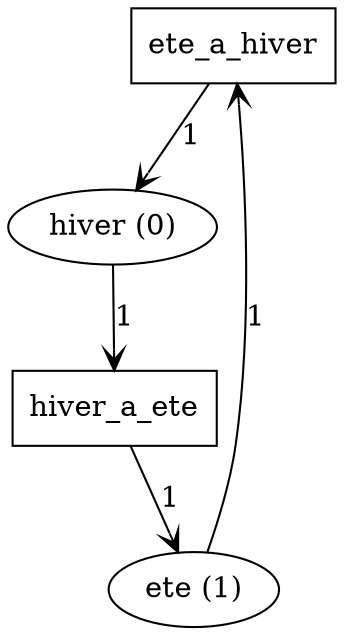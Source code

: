 
digraph Saisons {
	{
		node [shape="box"];ete_a_hiver;hiver_a_ete;
	}
			"hiver_a_ete" -> "ete (1)" [arrowhead=vee label=1]
			"hiver (0)" -> "hiver_a_ete" [arrowhead=vee label=1]
			"ete_a_hiver" -> "hiver (0)" [arrowhead=vee label=1]
			"ete (1)" -> "ete_a_hiver" [arrowhead=vee label=1]
}

